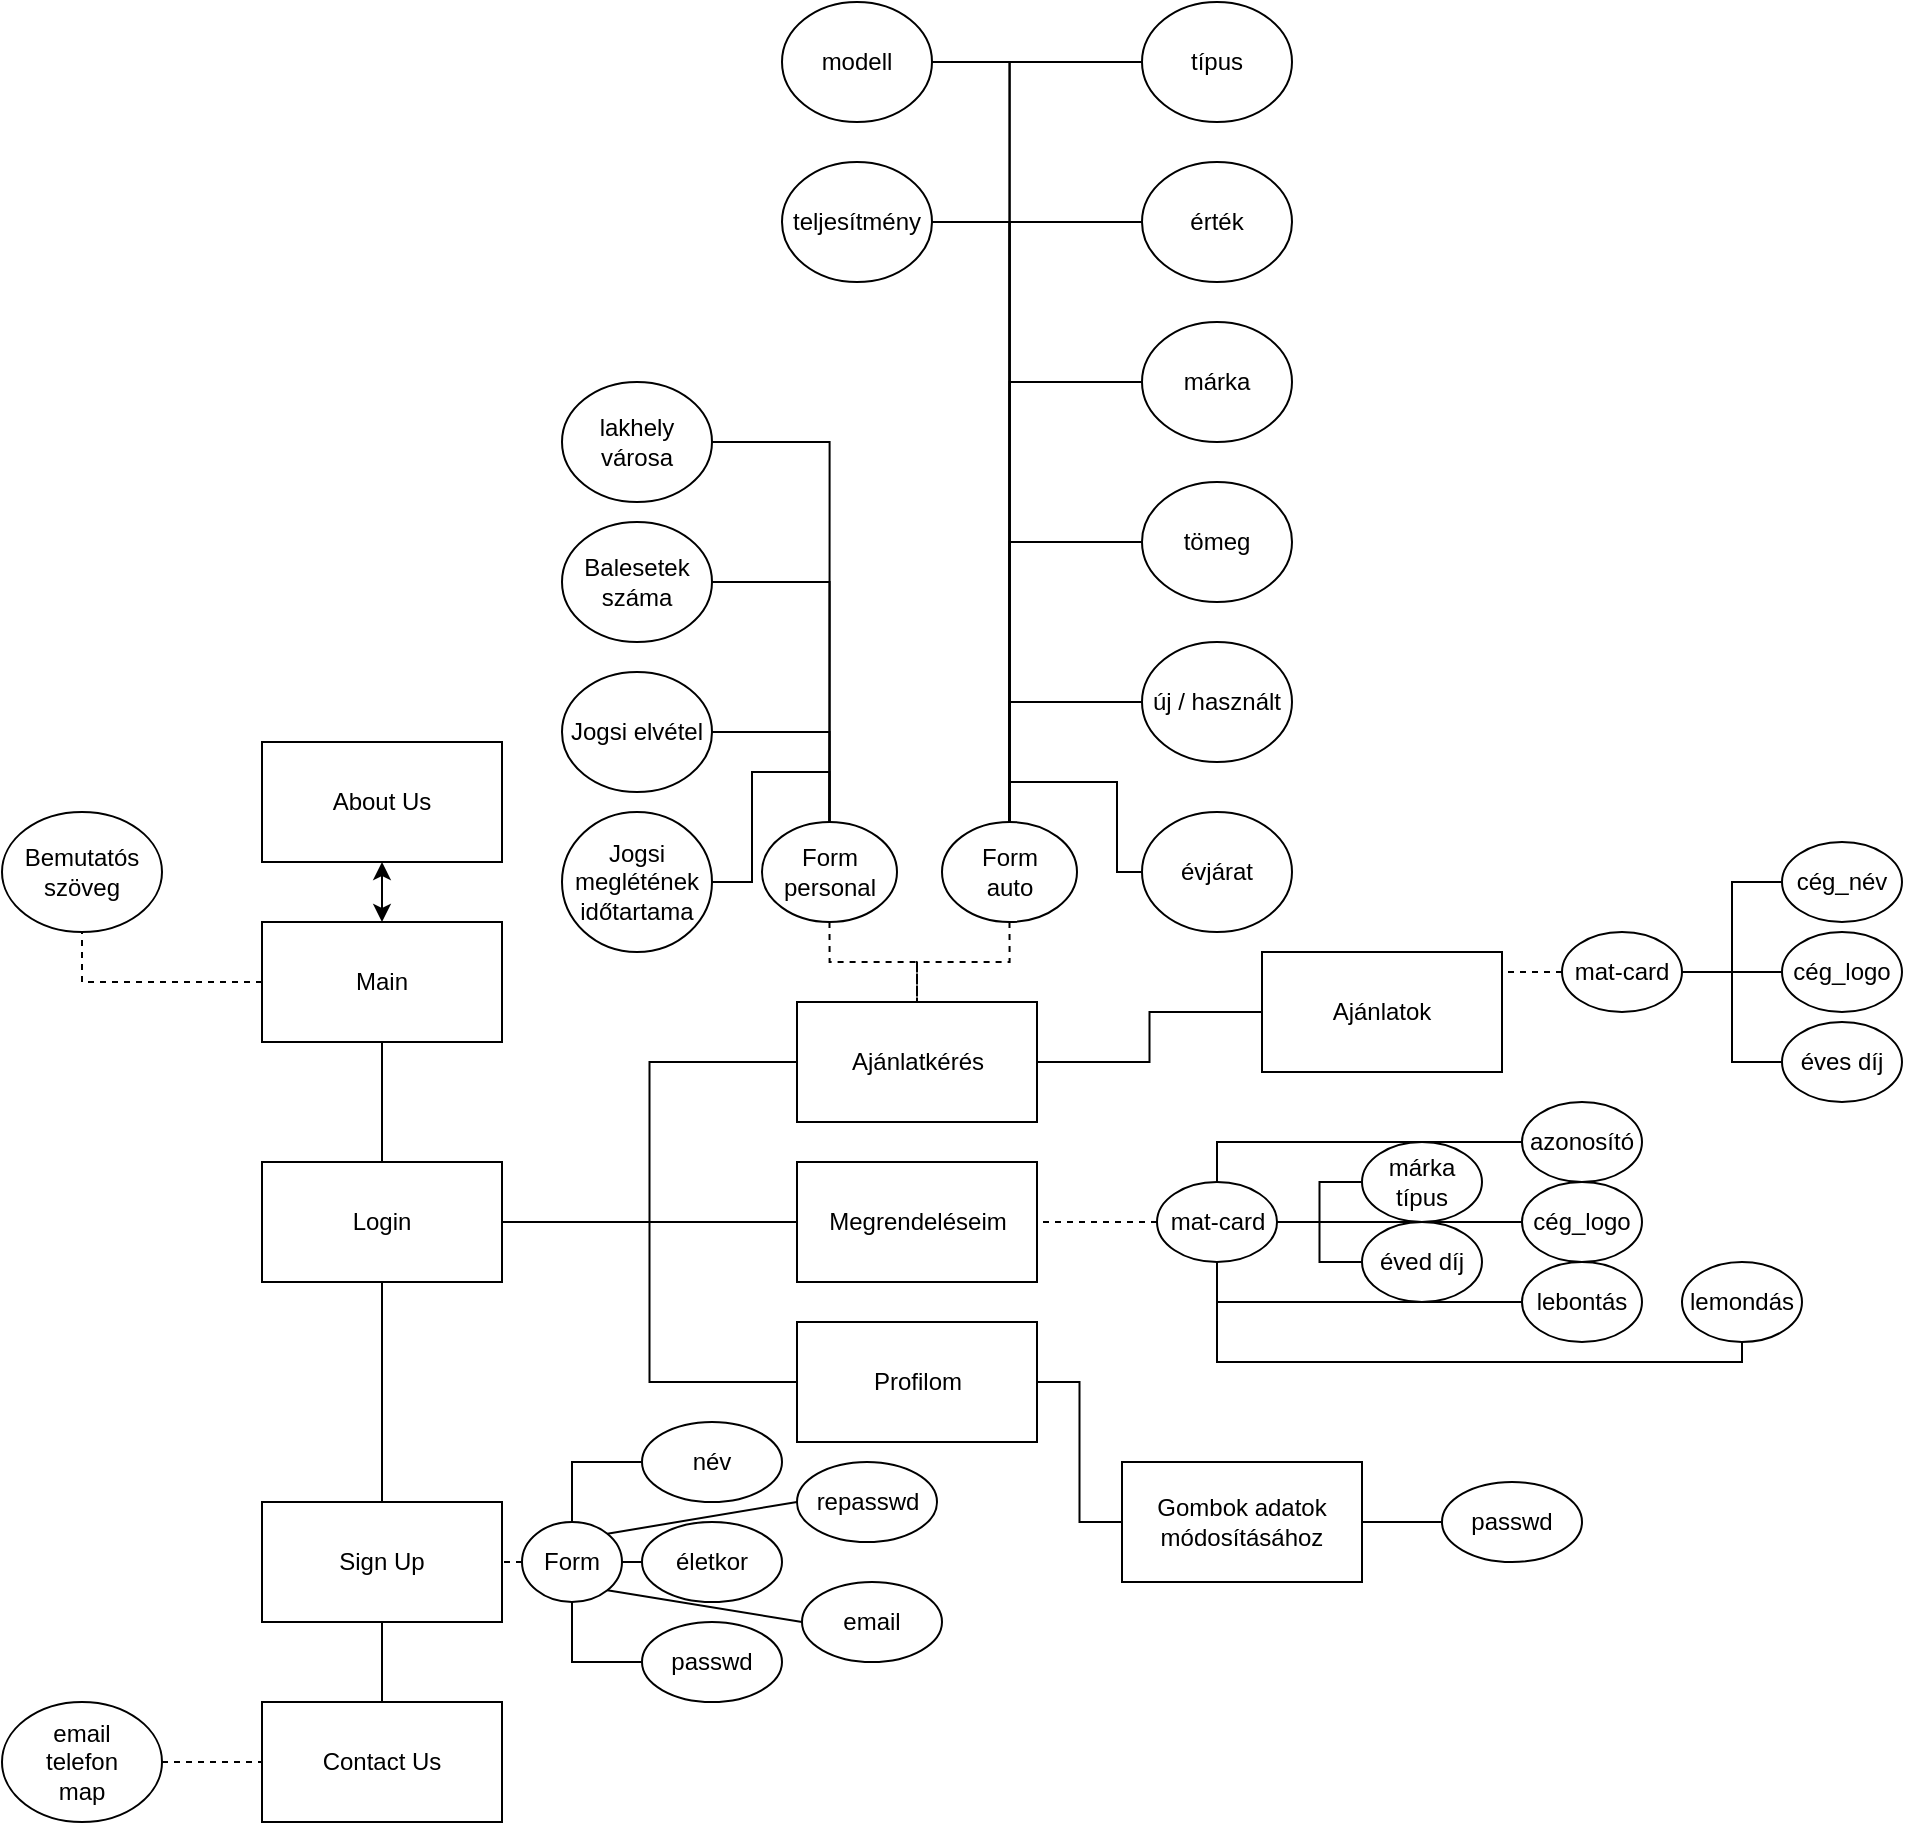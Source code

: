 <mxfile version="17.4.2" type="device"><diagram id="9jOePzjLiuHvE1WLu_Z2" name="Page-1"><mxGraphModel dx="946" dy="2528" grid="1" gridSize="10" guides="1" tooltips="1" connect="1" arrows="1" fold="1" page="1" pageScale="1" pageWidth="1200" pageHeight="1920" math="0" shadow="0"><root><mxCell id="0"/><mxCell id="1" parent="0"/><mxCell id="jn72LRpNlxYj41dcw4q4-25" style="edgeStyle=orthogonalEdgeStyle;rounded=0;orthogonalLoop=1;jettySize=auto;html=1;exitX=0;exitY=0.5;exitDx=0;exitDy=0;entryX=0.5;entryY=1;entryDx=0;entryDy=0;startArrow=none;startFill=0;endArrow=none;endFill=0;dashed=1;" parent="1" source="jn72LRpNlxYj41dcw4q4-1" target="jn72LRpNlxYj41dcw4q4-24" edge="1"><mxGeometry relative="1" as="geometry"/></mxCell><mxCell id="jn72LRpNlxYj41dcw4q4-33" style="edgeStyle=orthogonalEdgeStyle;rounded=0;orthogonalLoop=1;jettySize=auto;html=1;exitX=0.5;exitY=1;exitDx=0;exitDy=0;entryX=0.5;entryY=0;entryDx=0;entryDy=0;startArrow=none;startFill=0;endArrow=none;endFill=0;" parent="1" source="jn72LRpNlxYj41dcw4q4-1" target="jn72LRpNlxYj41dcw4q4-2" edge="1"><mxGeometry relative="1" as="geometry"/></mxCell><mxCell id="jn72LRpNlxYj41dcw4q4-1" value="Main" style="rounded=0;whiteSpace=wrap;html=1;" parent="1" vertex="1"><mxGeometry x="160" y="120" width="120" height="60" as="geometry"/></mxCell><mxCell id="jn72LRpNlxYj41dcw4q4-9" style="edgeStyle=orthogonalEdgeStyle;rounded=0;orthogonalLoop=1;jettySize=auto;html=1;exitX=1;exitY=0.5;exitDx=0;exitDy=0;entryX=0;entryY=0.5;entryDx=0;entryDy=0;startArrow=none;startFill=0;endArrow=none;endFill=0;" parent="1" source="jn72LRpNlxYj41dcw4q4-2" target="jn72LRpNlxYj41dcw4q4-8" edge="1"><mxGeometry relative="1" as="geometry"/></mxCell><mxCell id="jn72LRpNlxYj41dcw4q4-34" style="edgeStyle=orthogonalEdgeStyle;rounded=0;orthogonalLoop=1;jettySize=auto;html=1;exitX=0.5;exitY=1;exitDx=0;exitDy=0;entryX=0.5;entryY=0;entryDx=0;entryDy=0;startArrow=none;startFill=0;endArrow=none;endFill=0;" parent="1" source="jn72LRpNlxYj41dcw4q4-2" target="jn72LRpNlxYj41dcw4q4-3" edge="1"><mxGeometry relative="1" as="geometry"/></mxCell><mxCell id="jn72LRpNlxYj41dcw4q4-2" value="Login" style="rounded=0;whiteSpace=wrap;html=1;" parent="1" vertex="1"><mxGeometry x="160" y="240" width="120" height="60" as="geometry"/></mxCell><mxCell id="jn72LRpNlxYj41dcw4q4-35" style="edgeStyle=orthogonalEdgeStyle;rounded=0;orthogonalLoop=1;jettySize=auto;html=1;exitX=0.5;exitY=1;exitDx=0;exitDy=0;entryX=0.5;entryY=0;entryDx=0;entryDy=0;startArrow=none;startFill=0;endArrow=none;endFill=0;" parent="1" source="jn72LRpNlxYj41dcw4q4-3" target="jn72LRpNlxYj41dcw4q4-4" edge="1"><mxGeometry relative="1" as="geometry"/></mxCell><mxCell id="jn72LRpNlxYj41dcw4q4-3" value="Sign Up" style="rounded=0;whiteSpace=wrap;html=1;" parent="1" vertex="1"><mxGeometry x="160" y="410" width="120" height="60" as="geometry"/></mxCell><mxCell id="jn72LRpNlxYj41dcw4q4-4" value="Contact Us" style="rounded=0;whiteSpace=wrap;html=1;" parent="1" vertex="1"><mxGeometry x="160" y="510" width="120" height="60" as="geometry"/></mxCell><mxCell id="jn72LRpNlxYj41dcw4q4-7" style="edgeStyle=orthogonalEdgeStyle;rounded=0;orthogonalLoop=1;jettySize=auto;html=1;exitX=0.5;exitY=1;exitDx=0;exitDy=0;entryX=0.5;entryY=0;entryDx=0;entryDy=0;startArrow=classic;startFill=1;" parent="1" source="jn72LRpNlxYj41dcw4q4-5" target="jn72LRpNlxYj41dcw4q4-1" edge="1"><mxGeometry relative="1" as="geometry"/></mxCell><mxCell id="jn72LRpNlxYj41dcw4q4-5" value="About Us" style="rounded=0;whiteSpace=wrap;html=1;" parent="1" vertex="1"><mxGeometry x="160" y="30" width="120" height="60" as="geometry"/></mxCell><mxCell id="jn72LRpNlxYj41dcw4q4-28" style="edgeStyle=orthogonalEdgeStyle;rounded=0;orthogonalLoop=1;jettySize=auto;html=1;exitX=1;exitY=0.5;exitDx=0;exitDy=0;entryX=0;entryY=0.5;entryDx=0;entryDy=0;startArrow=none;startFill=0;endArrow=none;endFill=0;" parent="1" source="jn72LRpNlxYj41dcw4q4-2" target="jn72LRpNlxYj41dcw4q4-26" edge="1"><mxGeometry relative="1" as="geometry"/></mxCell><mxCell id="jn72LRpNlxYj41dcw4q4-29" style="edgeStyle=orthogonalEdgeStyle;rounded=0;orthogonalLoop=1;jettySize=auto;html=1;exitX=1;exitY=0.5;exitDx=0;exitDy=0;entryX=0;entryY=0.5;entryDx=0;entryDy=0;startArrow=none;startFill=0;endArrow=none;endFill=0;" parent="1" source="jn72LRpNlxYj41dcw4q4-2" target="jn72LRpNlxYj41dcw4q4-27" edge="1"><mxGeometry relative="1" as="geometry"/></mxCell><mxCell id="jn72LRpNlxYj41dcw4q4-37" style="edgeStyle=orthogonalEdgeStyle;rounded=0;orthogonalLoop=1;jettySize=auto;html=1;exitX=1;exitY=0.5;exitDx=0;exitDy=0;entryX=0;entryY=0.5;entryDx=0;entryDy=0;startArrow=none;startFill=0;endArrow=none;endFill=0;" parent="1" source="jn72LRpNlxYj41dcw4q4-8" target="jn72LRpNlxYj41dcw4q4-36" edge="1"><mxGeometry relative="1" as="geometry"/></mxCell><mxCell id="jn72LRpNlxYj41dcw4q4-8" value="Ajánlatkérés" style="rounded=0;whiteSpace=wrap;html=1;" parent="1" vertex="1"><mxGeometry x="427.5" y="160" width="120" height="60" as="geometry"/></mxCell><mxCell id="jn72LRpNlxYj41dcw4q4-11" style="edgeStyle=orthogonalEdgeStyle;rounded=0;orthogonalLoop=1;jettySize=auto;html=1;exitX=0.5;exitY=1;exitDx=0;exitDy=0;entryX=0.5;entryY=0;entryDx=0;entryDy=0;startArrow=none;startFill=0;endArrow=none;endFill=0;dashed=1;" parent="1" source="jn72LRpNlxYj41dcw4q4-10" target="jn72LRpNlxYj41dcw4q4-8" edge="1"><mxGeometry relative="1" as="geometry"/></mxCell><mxCell id="jn72LRpNlxYj41dcw4q4-10" value="Form&lt;br&gt;personal" style="ellipse;whiteSpace=wrap;html=1;" parent="1" vertex="1"><mxGeometry x="410" y="70" width="67.5" height="50" as="geometry"/></mxCell><mxCell id="jn72LRpNlxYj41dcw4q4-13" style="edgeStyle=orthogonalEdgeStyle;rounded=0;orthogonalLoop=1;jettySize=auto;html=1;exitX=1;exitY=0.5;exitDx=0;exitDy=0;entryX=0.5;entryY=0;entryDx=0;entryDy=0;startArrow=none;startFill=0;endArrow=none;endFill=0;" parent="1" source="jn72LRpNlxYj41dcw4q4-12" target="jn72LRpNlxYj41dcw4q4-10" edge="1"><mxGeometry relative="1" as="geometry"/></mxCell><mxCell id="jn72LRpNlxYj41dcw4q4-12" value="Jogsi&lt;br&gt;meglétének időtartama" style="ellipse;whiteSpace=wrap;html=1;" parent="1" vertex="1"><mxGeometry x="310" y="65" width="75" height="70" as="geometry"/></mxCell><mxCell id="jn72LRpNlxYj41dcw4q4-15" style="edgeStyle=orthogonalEdgeStyle;rounded=0;orthogonalLoop=1;jettySize=auto;html=1;exitX=1;exitY=0.5;exitDx=0;exitDy=0;entryX=0.5;entryY=0;entryDx=0;entryDy=0;startArrow=none;startFill=0;endArrow=none;endFill=0;" parent="1" source="jn72LRpNlxYj41dcw4q4-14" target="jn72LRpNlxYj41dcw4q4-10" edge="1"><mxGeometry relative="1" as="geometry"/></mxCell><mxCell id="jn72LRpNlxYj41dcw4q4-14" value="Balesetek száma" style="ellipse;whiteSpace=wrap;html=1;" parent="1" vertex="1"><mxGeometry x="310" y="-80" width="75" height="60" as="geometry"/></mxCell><mxCell id="jn72LRpNlxYj41dcw4q4-17" style="edgeStyle=orthogonalEdgeStyle;rounded=0;orthogonalLoop=1;jettySize=auto;html=1;exitX=1;exitY=0.5;exitDx=0;exitDy=0;entryX=0.5;entryY=0;entryDx=0;entryDy=0;startArrow=none;startFill=0;endArrow=none;endFill=0;" parent="1" source="jn72LRpNlxYj41dcw4q4-16" target="jn72LRpNlxYj41dcw4q4-10" edge="1"><mxGeometry relative="1" as="geometry"/></mxCell><mxCell id="jn72LRpNlxYj41dcw4q4-16" value="Jogsi elvétel" style="ellipse;whiteSpace=wrap;html=1;" parent="1" vertex="1"><mxGeometry x="310" y="-5" width="75" height="60" as="geometry"/></mxCell><mxCell id="jn72LRpNlxYj41dcw4q4-19" style="edgeStyle=orthogonalEdgeStyle;rounded=0;orthogonalLoop=1;jettySize=auto;html=1;exitX=0;exitY=0.5;exitDx=0;exitDy=0;entryX=1;entryY=0.5;entryDx=0;entryDy=0;startArrow=none;startFill=0;endArrow=none;endFill=0;dashed=1;" parent="1" source="jn72LRpNlxYj41dcw4q4-18" target="jn72LRpNlxYj41dcw4q4-3" edge="1"><mxGeometry relative="1" as="geometry"/></mxCell><mxCell id="jn72LRpNlxYj41dcw4q4-83" style="rounded=0;orthogonalLoop=1;jettySize=auto;html=1;exitX=1;exitY=0;exitDx=0;exitDy=0;entryX=0;entryY=0.5;entryDx=0;entryDy=0;startArrow=none;startFill=0;endArrow=none;endFill=0;" parent="1" source="jn72LRpNlxYj41dcw4q4-18" target="jn72LRpNlxYj41dcw4q4-81" edge="1"><mxGeometry relative="1" as="geometry"/></mxCell><mxCell id="jn72LRpNlxYj41dcw4q4-84" style="edgeStyle=none;rounded=0;orthogonalLoop=1;jettySize=auto;html=1;exitX=1;exitY=1;exitDx=0;exitDy=0;entryX=0;entryY=0.5;entryDx=0;entryDy=0;startArrow=none;startFill=0;endArrow=none;endFill=0;" parent="1" source="jn72LRpNlxYj41dcw4q4-18" target="jn72LRpNlxYj41dcw4q4-82" edge="1"><mxGeometry relative="1" as="geometry"/></mxCell><mxCell id="jn72LRpNlxYj41dcw4q4-18" value="Form" style="ellipse;whiteSpace=wrap;html=1;" parent="1" vertex="1"><mxGeometry x="290" y="420" width="50" height="40" as="geometry"/></mxCell><mxCell id="jn72LRpNlxYj41dcw4q4-22" style="edgeStyle=orthogonalEdgeStyle;rounded=0;orthogonalLoop=1;jettySize=auto;html=1;exitX=0;exitY=0.5;exitDx=0;exitDy=0;entryX=1;entryY=0.5;entryDx=0;entryDy=0;startArrow=none;startFill=0;endArrow=none;endFill=0;" parent="1" source="jn72LRpNlxYj41dcw4q4-21" target="jn72LRpNlxYj41dcw4q4-18" edge="1"><mxGeometry relative="1" as="geometry"/></mxCell><mxCell id="jn72LRpNlxYj41dcw4q4-20" value="név" style="ellipse;whiteSpace=wrap;html=1;" parent="1" vertex="1"><mxGeometry x="350" y="370" width="70" height="40" as="geometry"/></mxCell><mxCell id="jn72LRpNlxYj41dcw4q4-23" style="edgeStyle=orthogonalEdgeStyle;rounded=0;orthogonalLoop=1;jettySize=auto;html=1;exitX=0;exitY=0.5;exitDx=0;exitDy=0;entryX=1;entryY=0.5;entryDx=0;entryDy=0;startArrow=none;startFill=0;endArrow=none;endFill=0;" parent="1" source="jn72LRpNlxYj41dcw4q4-21" target="jn72LRpNlxYj41dcw4q4-18" edge="1"><mxGeometry relative="1" as="geometry"/></mxCell><mxCell id="jn72LRpNlxYj41dcw4q4-24" value="Bemutatós szöveg" style="ellipse;whiteSpace=wrap;html=1;" parent="1" vertex="1"><mxGeometry x="30" y="65" width="80" height="60" as="geometry"/></mxCell><mxCell id="jn72LRpNlxYj41dcw4q4-26" value="Megrendeléseim" style="rounded=0;whiteSpace=wrap;html=1;" parent="1" vertex="1"><mxGeometry x="427.5" y="240" width="120" height="60" as="geometry"/></mxCell><mxCell id="jn72LRpNlxYj41dcw4q4-27" value="Profilom" style="rounded=0;whiteSpace=wrap;html=1;" parent="1" vertex="1"><mxGeometry x="427.5" y="320" width="120" height="60" as="geometry"/></mxCell><mxCell id="jn72LRpNlxYj41dcw4q4-32" style="edgeStyle=orthogonalEdgeStyle;rounded=0;orthogonalLoop=1;jettySize=auto;html=1;exitX=1;exitY=0.5;exitDx=0;exitDy=0;entryX=0;entryY=0.5;entryDx=0;entryDy=0;startArrow=none;startFill=0;endArrow=none;endFill=0;dashed=1;" parent="1" source="jn72LRpNlxYj41dcw4q4-31" target="jn72LRpNlxYj41dcw4q4-4" edge="1"><mxGeometry relative="1" as="geometry"/></mxCell><mxCell id="jn72LRpNlxYj41dcw4q4-31" value="email&lt;br&gt;telefon&lt;br&gt;map" style="ellipse;whiteSpace=wrap;html=1;" parent="1" vertex="1"><mxGeometry x="30" y="510" width="80" height="60" as="geometry"/></mxCell><mxCell id="jn72LRpNlxYj41dcw4q4-36" value="Ajánlatok" style="rounded=0;whiteSpace=wrap;html=1;" parent="1" vertex="1"><mxGeometry x="660" y="135" width="120" height="60" as="geometry"/></mxCell><mxCell id="jn72LRpNlxYj41dcw4q4-39" style="edgeStyle=orthogonalEdgeStyle;rounded=0;orthogonalLoop=1;jettySize=auto;html=1;exitX=0;exitY=0.5;exitDx=0;exitDy=0;entryX=1;entryY=0.5;entryDx=0;entryDy=0;startArrow=none;startFill=0;endArrow=none;endFill=0;dashed=1;" parent="1" source="jn72LRpNlxYj41dcw4q4-38" target="jn72LRpNlxYj41dcw4q4-36" edge="1"><mxGeometry relative="1" as="geometry"/></mxCell><mxCell id="jn72LRpNlxYj41dcw4q4-38" value="mat-card" style="ellipse;whiteSpace=wrap;html=1;" parent="1" vertex="1"><mxGeometry x="810" y="125" width="60" height="40" as="geometry"/></mxCell><mxCell id="jn72LRpNlxYj41dcw4q4-44" style="edgeStyle=orthogonalEdgeStyle;rounded=0;orthogonalLoop=1;jettySize=auto;html=1;exitX=0;exitY=0.5;exitDx=0;exitDy=0;entryX=1;entryY=0.5;entryDx=0;entryDy=0;startArrow=none;startFill=0;endArrow=none;endFill=0;" parent="1" source="jn72LRpNlxYj41dcw4q4-40" target="jn72LRpNlxYj41dcw4q4-38" edge="1"><mxGeometry relative="1" as="geometry"><mxPoint x="880" y="135" as="targetPoint"/></mxGeometry></mxCell><mxCell id="jn72LRpNlxYj41dcw4q4-40" value="cég_név" style="ellipse;whiteSpace=wrap;html=1;" parent="1" vertex="1"><mxGeometry x="920" y="80" width="60" height="40" as="geometry"/></mxCell><mxCell id="jn72LRpNlxYj41dcw4q4-46" style="edgeStyle=orthogonalEdgeStyle;rounded=0;orthogonalLoop=1;jettySize=auto;html=1;exitX=0;exitY=0.5;exitDx=0;exitDy=0;entryX=1;entryY=0.5;entryDx=0;entryDy=0;startArrow=none;startFill=0;endArrow=none;endFill=0;" parent="1" source="jn72LRpNlxYj41dcw4q4-41" target="jn72LRpNlxYj41dcw4q4-38" edge="1"><mxGeometry relative="1" as="geometry"><mxPoint x="880" y="135" as="targetPoint"/></mxGeometry></mxCell><mxCell id="jn72LRpNlxYj41dcw4q4-41" value="éves díj" style="ellipse;whiteSpace=wrap;html=1;" parent="1" vertex="1"><mxGeometry x="920" y="170" width="60" height="40" as="geometry"/></mxCell><mxCell id="jn72LRpNlxYj41dcw4q4-45" style="edgeStyle=orthogonalEdgeStyle;rounded=0;orthogonalLoop=1;jettySize=auto;html=1;exitX=0;exitY=0.5;exitDx=0;exitDy=0;entryX=1;entryY=0.5;entryDx=0;entryDy=0;startArrow=none;startFill=0;endArrow=none;endFill=0;" parent="1" source="jn72LRpNlxYj41dcw4q4-43" target="jn72LRpNlxYj41dcw4q4-38" edge="1"><mxGeometry relative="1" as="geometry"><mxPoint x="880" y="135" as="targetPoint"/></mxGeometry></mxCell><mxCell id="jn72LRpNlxYj41dcw4q4-43" value="cég_logo" style="ellipse;whiteSpace=wrap;html=1;" parent="1" vertex="1"><mxGeometry x="920" y="125" width="60" height="40" as="geometry"/></mxCell><mxCell id="jn72LRpNlxYj41dcw4q4-50" style="edgeStyle=orthogonalEdgeStyle;rounded=0;orthogonalLoop=1;jettySize=auto;html=1;exitX=0.5;exitY=1;exitDx=0;exitDy=0;entryX=0.5;entryY=0;entryDx=0;entryDy=0;startArrow=none;startFill=0;endArrow=none;endFill=0;dashed=1;" parent="1" source="jn72LRpNlxYj41dcw4q4-49" target="jn72LRpNlxYj41dcw4q4-8" edge="1"><mxGeometry relative="1" as="geometry"/></mxCell><mxCell id="jn72LRpNlxYj41dcw4q4-52" style="edgeStyle=orthogonalEdgeStyle;rounded=0;orthogonalLoop=1;jettySize=auto;html=1;exitX=0.5;exitY=0;exitDx=0;exitDy=0;entryX=0;entryY=0.5;entryDx=0;entryDy=0;startArrow=none;startFill=0;endArrow=none;endFill=0;" parent="1" source="jn72LRpNlxYj41dcw4q4-49" target="jn72LRpNlxYj41dcw4q4-51" edge="1"><mxGeometry relative="1" as="geometry"/></mxCell><mxCell id="jn72LRpNlxYj41dcw4q4-49" value="Form&lt;br&gt;auto" style="ellipse;whiteSpace=wrap;html=1;" parent="1" vertex="1"><mxGeometry x="500" y="70" width="67.5" height="50" as="geometry"/></mxCell><mxCell id="jn72LRpNlxYj41dcw4q4-51" value="évjárat" style="ellipse;whiteSpace=wrap;html=1;" parent="1" vertex="1"><mxGeometry x="600" y="65" width="75" height="60" as="geometry"/></mxCell><mxCell id="jn72LRpNlxYj41dcw4q4-54" style="edgeStyle=orthogonalEdgeStyle;rounded=0;orthogonalLoop=1;jettySize=auto;html=1;exitX=0;exitY=0.5;exitDx=0;exitDy=0;entryX=0.5;entryY=0;entryDx=0;entryDy=0;startArrow=none;startFill=0;endArrow=none;endFill=0;" parent="1" source="jn72LRpNlxYj41dcw4q4-53" target="jn72LRpNlxYj41dcw4q4-49" edge="1"><mxGeometry relative="1" as="geometry"/></mxCell><mxCell id="jn72LRpNlxYj41dcw4q4-53" value="új / használt" style="ellipse;whiteSpace=wrap;html=1;" parent="1" vertex="1"><mxGeometry x="600" y="-20" width="75" height="60" as="geometry"/></mxCell><mxCell id="jn72LRpNlxYj41dcw4q4-56" style="edgeStyle=orthogonalEdgeStyle;rounded=0;orthogonalLoop=1;jettySize=auto;html=1;exitX=0;exitY=0.5;exitDx=0;exitDy=0;entryX=0.5;entryY=0;entryDx=0;entryDy=0;startArrow=none;startFill=0;endArrow=none;endFill=0;" parent="1" source="jn72LRpNlxYj41dcw4q4-55" target="jn72LRpNlxYj41dcw4q4-49" edge="1"><mxGeometry relative="1" as="geometry"/></mxCell><mxCell id="jn72LRpNlxYj41dcw4q4-55" value="tömeg" style="ellipse;whiteSpace=wrap;html=1;" parent="1" vertex="1"><mxGeometry x="600" y="-100" width="75" height="60" as="geometry"/></mxCell><mxCell id="jn72LRpNlxYj41dcw4q4-58" style="edgeStyle=orthogonalEdgeStyle;rounded=0;orthogonalLoop=1;jettySize=auto;html=1;exitX=0;exitY=0.5;exitDx=0;exitDy=0;entryX=0.5;entryY=0;entryDx=0;entryDy=0;startArrow=none;startFill=0;endArrow=none;endFill=0;" parent="1" source="jn72LRpNlxYj41dcw4q4-57" target="jn72LRpNlxYj41dcw4q4-49" edge="1"><mxGeometry relative="1" as="geometry"/></mxCell><mxCell id="jn72LRpNlxYj41dcw4q4-57" value="márka" style="ellipse;whiteSpace=wrap;html=1;" parent="1" vertex="1"><mxGeometry x="600" y="-180" width="75" height="60" as="geometry"/></mxCell><mxCell id="jn72LRpNlxYj41dcw4q4-68" style="edgeStyle=orthogonalEdgeStyle;rounded=0;orthogonalLoop=1;jettySize=auto;html=1;exitX=0;exitY=0.5;exitDx=0;exitDy=0;entryX=1;entryY=0.5;entryDx=0;entryDy=0;startArrow=none;startFill=0;endArrow=none;endFill=0;dashed=1;" parent="1" source="jn72LRpNlxYj41dcw4q4-59" target="jn72LRpNlxYj41dcw4q4-26" edge="1"><mxGeometry relative="1" as="geometry"/></mxCell><mxCell id="jn72LRpNlxYj41dcw4q4-59" value="mat-card" style="ellipse;whiteSpace=wrap;html=1;" parent="1" vertex="1"><mxGeometry x="607.5" y="250" width="60" height="40" as="geometry"/></mxCell><mxCell id="jn72LRpNlxYj41dcw4q4-60" style="edgeStyle=orthogonalEdgeStyle;rounded=0;orthogonalLoop=1;jettySize=auto;html=1;exitX=0;exitY=0.5;exitDx=0;exitDy=0;entryX=0.5;entryY=0;entryDx=0;entryDy=0;startArrow=none;startFill=0;endArrow=none;endFill=0;" parent="1" source="jn72LRpNlxYj41dcw4q4-61" target="jn72LRpNlxYj41dcw4q4-59" edge="1"><mxGeometry relative="1" as="geometry"/></mxCell><mxCell id="jn72LRpNlxYj41dcw4q4-61" value="azonosító" style="ellipse;whiteSpace=wrap;html=1;" parent="1" vertex="1"><mxGeometry x="790" y="210" width="60" height="40" as="geometry"/></mxCell><mxCell id="jn72LRpNlxYj41dcw4q4-62" style="edgeStyle=orthogonalEdgeStyle;rounded=0;orthogonalLoop=1;jettySize=auto;html=1;exitX=0;exitY=0.5;exitDx=0;exitDy=0;entryX=1;entryY=0.5;entryDx=0;entryDy=0;startArrow=none;startFill=0;endArrow=none;endFill=0;" parent="1" source="jn72LRpNlxYj41dcw4q4-63" target="jn72LRpNlxYj41dcw4q4-59" edge="1"><mxGeometry relative="1" as="geometry"/></mxCell><mxCell id="jn72LRpNlxYj41dcw4q4-63" value="éved díj" style="ellipse;whiteSpace=wrap;html=1;" parent="1" vertex="1"><mxGeometry x="710" y="270" width="60" height="40" as="geometry"/></mxCell><mxCell id="jn72LRpNlxYj41dcw4q4-64" style="edgeStyle=orthogonalEdgeStyle;rounded=0;orthogonalLoop=1;jettySize=auto;html=1;exitX=0;exitY=0.5;exitDx=0;exitDy=0;entryX=0.5;entryY=1;entryDx=0;entryDy=0;startArrow=none;startFill=0;endArrow=none;endFill=0;" parent="1" source="jn72LRpNlxYj41dcw4q4-65" target="jn72LRpNlxYj41dcw4q4-59" edge="1"><mxGeometry relative="1" as="geometry"/></mxCell><mxCell id="jn72LRpNlxYj41dcw4q4-65" value="lebontás" style="ellipse;whiteSpace=wrap;html=1;" parent="1" vertex="1"><mxGeometry x="790" y="290" width="60" height="40" as="geometry"/></mxCell><mxCell id="jn72LRpNlxYj41dcw4q4-66" style="edgeStyle=orthogonalEdgeStyle;rounded=0;orthogonalLoop=1;jettySize=auto;html=1;exitX=0;exitY=0.5;exitDx=0;exitDy=0;entryX=1;entryY=0.5;entryDx=0;entryDy=0;startArrow=none;startFill=0;endArrow=none;endFill=0;" parent="1" source="jn72LRpNlxYj41dcw4q4-67" target="jn72LRpNlxYj41dcw4q4-59" edge="1"><mxGeometry relative="1" as="geometry"/></mxCell><mxCell id="jn72LRpNlxYj41dcw4q4-67" value="márka típus" style="ellipse;whiteSpace=wrap;html=1;" parent="1" vertex="1"><mxGeometry x="710" y="230" width="60" height="40" as="geometry"/></mxCell><mxCell id="jn72LRpNlxYj41dcw4q4-71" style="edgeStyle=orthogonalEdgeStyle;rounded=0;orthogonalLoop=1;jettySize=auto;html=1;exitX=0;exitY=0.5;exitDx=0;exitDy=0;entryX=1;entryY=0.5;entryDx=0;entryDy=0;startArrow=none;startFill=0;endArrow=none;endFill=0;" parent="1" source="jn72LRpNlxYj41dcw4q4-70" target="jn72LRpNlxYj41dcw4q4-59" edge="1"><mxGeometry relative="1" as="geometry"/></mxCell><mxCell id="jn72LRpNlxYj41dcw4q4-70" value="cég_logo" style="ellipse;whiteSpace=wrap;html=1;" parent="1" vertex="1"><mxGeometry x="790" y="250" width="60" height="40" as="geometry"/></mxCell><mxCell id="jn72LRpNlxYj41dcw4q4-74" style="edgeStyle=orthogonalEdgeStyle;rounded=0;orthogonalLoop=1;jettySize=auto;html=1;exitX=0;exitY=0.5;exitDx=0;exitDy=0;entryX=0.5;entryY=1;entryDx=0;entryDy=0;startArrow=none;startFill=0;endArrow=none;endFill=0;" parent="1" source="jn72LRpNlxYj41dcw4q4-72" target="jn72LRpNlxYj41dcw4q4-18" edge="1"><mxGeometry relative="1" as="geometry"/></mxCell><mxCell id="jn72LRpNlxYj41dcw4q4-72" value="passwd" style="ellipse;whiteSpace=wrap;html=1;" parent="1" vertex="1"><mxGeometry x="350" y="470" width="70" height="40" as="geometry"/></mxCell><mxCell id="jn72LRpNlxYj41dcw4q4-21" value="életkor" style="ellipse;whiteSpace=wrap;html=1;" parent="1" vertex="1"><mxGeometry x="350" y="420" width="70" height="40" as="geometry"/></mxCell><mxCell id="jn72LRpNlxYj41dcw4q4-73" value="" style="edgeStyle=orthogonalEdgeStyle;rounded=0;orthogonalLoop=1;jettySize=auto;html=1;exitX=0;exitY=0.5;exitDx=0;exitDy=0;entryX=0.5;entryY=0;entryDx=0;entryDy=0;startArrow=none;startFill=0;endArrow=none;endFill=0;" parent="1" source="jn72LRpNlxYj41dcw4q4-20" target="jn72LRpNlxYj41dcw4q4-18" edge="1"><mxGeometry relative="1" as="geometry"><mxPoint x="355" y="390" as="sourcePoint"/><mxPoint x="350" y="440" as="targetPoint"/></mxGeometry></mxCell><mxCell id="jn72LRpNlxYj41dcw4q4-76" style="edgeStyle=orthogonalEdgeStyle;rounded=0;orthogonalLoop=1;jettySize=auto;html=1;exitX=0.5;exitY=1;exitDx=0;exitDy=0;entryX=0.5;entryY=1;entryDx=0;entryDy=0;startArrow=none;startFill=0;endArrow=none;endFill=0;" parent="1" source="jn72LRpNlxYj41dcw4q4-75" target="jn72LRpNlxYj41dcw4q4-59" edge="1"><mxGeometry relative="1" as="geometry"><Array as="points"><mxPoint x="900" y="340"/><mxPoint x="638" y="340"/></Array></mxGeometry></mxCell><mxCell id="jn72LRpNlxYj41dcw4q4-75" value="lemondás" style="ellipse;whiteSpace=wrap;html=1;" parent="1" vertex="1"><mxGeometry x="870" y="290" width="60" height="40" as="geometry"/></mxCell><mxCell id="jn72LRpNlxYj41dcw4q4-80" style="edgeStyle=orthogonalEdgeStyle;rounded=0;orthogonalLoop=1;jettySize=auto;html=1;exitX=0;exitY=0.5;exitDx=0;exitDy=0;entryX=1;entryY=0.5;entryDx=0;entryDy=0;startArrow=none;startFill=0;endArrow=none;endFill=0;" parent="1" source="jn72LRpNlxYj41dcw4q4-79" target="jn72LRpNlxYj41dcw4q4-27" edge="1"><mxGeometry relative="1" as="geometry"/></mxCell><mxCell id="jn72LRpNlxYj41dcw4q4-79" value="Gombok adatok módosításához" style="rounded=0;whiteSpace=wrap;html=1;" parent="1" vertex="1"><mxGeometry x="590" y="390" width="120" height="60" as="geometry"/></mxCell><mxCell id="jn72LRpNlxYj41dcw4q4-81" value="repasswd" style="ellipse;whiteSpace=wrap;html=1;" parent="1" vertex="1"><mxGeometry x="427.5" y="390" width="70" height="40" as="geometry"/></mxCell><mxCell id="jn72LRpNlxYj41dcw4q4-82" value="email" style="ellipse;whiteSpace=wrap;html=1;" parent="1" vertex="1"><mxGeometry x="430" y="450" width="70" height="40" as="geometry"/></mxCell><mxCell id="jn72LRpNlxYj41dcw4q4-86" style="edgeStyle=orthogonalEdgeStyle;rounded=0;orthogonalLoop=1;jettySize=auto;html=1;exitX=0;exitY=0.5;exitDx=0;exitDy=0;entryX=1;entryY=0.5;entryDx=0;entryDy=0;startArrow=none;startFill=0;endArrow=none;endFill=0;" parent="1" source="jn72LRpNlxYj41dcw4q4-85" target="jn72LRpNlxYj41dcw4q4-79" edge="1"><mxGeometry relative="1" as="geometry"/></mxCell><mxCell id="jn72LRpNlxYj41dcw4q4-85" value="passwd" style="ellipse;whiteSpace=wrap;html=1;" parent="1" vertex="1"><mxGeometry x="750" y="400" width="70" height="40" as="geometry"/></mxCell><mxCell id="AS1PKBG7RNaAGxBgYYqo-2" style="edgeStyle=orthogonalEdgeStyle;rounded=0;orthogonalLoop=1;jettySize=auto;html=1;exitX=1;exitY=0.5;exitDx=0;exitDy=0;entryX=0.5;entryY=0;entryDx=0;entryDy=0;endArrow=none;endFill=0;" edge="1" parent="1" source="AS1PKBG7RNaAGxBgYYqo-1" target="jn72LRpNlxYj41dcw4q4-10"><mxGeometry relative="1" as="geometry"/></mxCell><mxCell id="AS1PKBG7RNaAGxBgYYqo-1" value="lakhely városa" style="ellipse;whiteSpace=wrap;html=1;" vertex="1" parent="1"><mxGeometry x="310" y="-150" width="75" height="60" as="geometry"/></mxCell><mxCell id="AS1PKBG7RNaAGxBgYYqo-9" style="edgeStyle=orthogonalEdgeStyle;rounded=0;orthogonalLoop=1;jettySize=auto;html=1;exitX=0;exitY=0.5;exitDx=0;exitDy=0;entryX=0.5;entryY=0;entryDx=0;entryDy=0;endArrow=none;endFill=0;" edge="1" parent="1" source="AS1PKBG7RNaAGxBgYYqo-3" target="jn72LRpNlxYj41dcw4q4-49"><mxGeometry relative="1" as="geometry"/></mxCell><mxCell id="AS1PKBG7RNaAGxBgYYqo-3" value="érték" style="ellipse;whiteSpace=wrap;html=1;" vertex="1" parent="1"><mxGeometry x="600" y="-260" width="75" height="60" as="geometry"/></mxCell><mxCell id="AS1PKBG7RNaAGxBgYYqo-10" style="edgeStyle=orthogonalEdgeStyle;rounded=0;orthogonalLoop=1;jettySize=auto;html=1;exitX=0;exitY=0.5;exitDx=0;exitDy=0;entryX=0.5;entryY=0;entryDx=0;entryDy=0;endArrow=none;endFill=0;" edge="1" parent="1" source="AS1PKBG7RNaAGxBgYYqo-4" target="jn72LRpNlxYj41dcw4q4-49"><mxGeometry relative="1" as="geometry"/></mxCell><mxCell id="AS1PKBG7RNaAGxBgYYqo-4" value="típus" style="ellipse;whiteSpace=wrap;html=1;" vertex="1" parent="1"><mxGeometry x="600" y="-340" width="75" height="60" as="geometry"/></mxCell><mxCell id="AS1PKBG7RNaAGxBgYYqo-8" style="edgeStyle=orthogonalEdgeStyle;rounded=0;orthogonalLoop=1;jettySize=auto;html=1;exitX=1;exitY=0.5;exitDx=0;exitDy=0;entryX=0.5;entryY=0;entryDx=0;entryDy=0;endArrow=none;endFill=0;" edge="1" parent="1" source="AS1PKBG7RNaAGxBgYYqo-5" target="jn72LRpNlxYj41dcw4q4-49"><mxGeometry relative="1" as="geometry"/></mxCell><mxCell id="AS1PKBG7RNaAGxBgYYqo-5" value="modell" style="ellipse;whiteSpace=wrap;html=1;" vertex="1" parent="1"><mxGeometry x="420" y="-340" width="75" height="60" as="geometry"/></mxCell><mxCell id="AS1PKBG7RNaAGxBgYYqo-7" style="edgeStyle=orthogonalEdgeStyle;rounded=0;orthogonalLoop=1;jettySize=auto;html=1;exitX=1;exitY=0.5;exitDx=0;exitDy=0;entryX=0.5;entryY=0;entryDx=0;entryDy=0;endArrow=none;endFill=0;" edge="1" parent="1" source="AS1PKBG7RNaAGxBgYYqo-6" target="jn72LRpNlxYj41dcw4q4-49"><mxGeometry relative="1" as="geometry"/></mxCell><mxCell id="AS1PKBG7RNaAGxBgYYqo-6" value="teljesítmény" style="ellipse;whiteSpace=wrap;html=1;" vertex="1" parent="1"><mxGeometry x="420" y="-260" width="75" height="60" as="geometry"/></mxCell></root></mxGraphModel></diagram></mxfile>